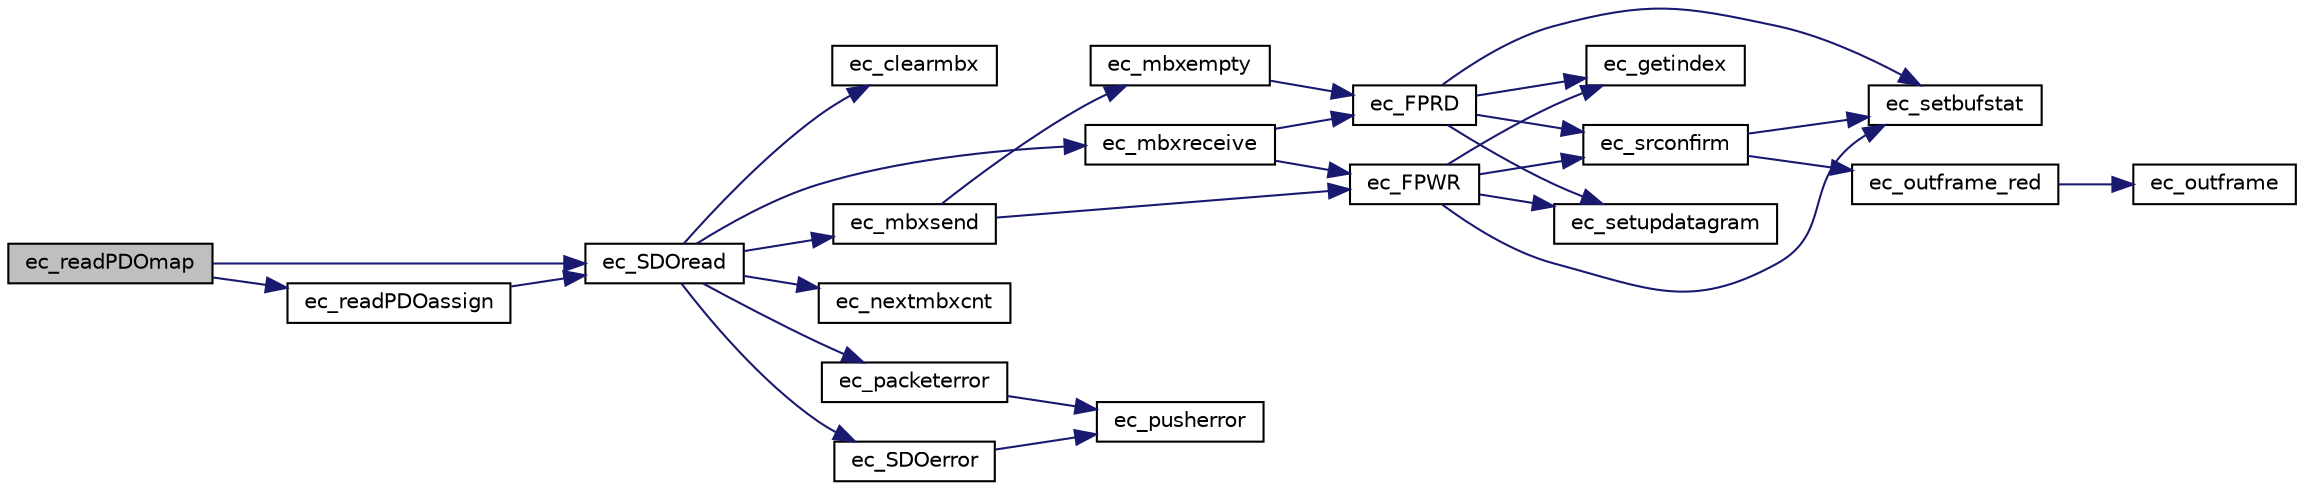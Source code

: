 digraph "ec_readPDOmap"
{
 // INTERACTIVE_SVG=YES
  edge [fontname="Helvetica",fontsize="10",labelfontname="Helvetica",labelfontsize="10"];
  node [fontname="Helvetica",fontsize="10",shape=record];
  rankdir="LR";
  Node1 [label="ec_readPDOmap",height=0.2,width=0.4,color="black", fillcolor="grey75", style="filled" fontcolor="black"];
  Node1 -> Node2 [color="midnightblue",fontsize="10",style="solid",fontname="Helvetica"];
  Node2 [label="ec_readPDOassign",height=0.2,width=0.4,color="black", fillcolor="white", style="filled",URL="$ethercatcoe_8c.html#af69e8cb853f10018ef190159752cd7e2"];
  Node2 -> Node3 [color="midnightblue",fontsize="10",style="solid",fontname="Helvetica"];
  Node3 [label="ec_SDOread",height=0.2,width=0.4,color="black", fillcolor="white", style="filled",URL="$ethercatcoe_8c.html#a143f50dea5c6c2694d4050c0caeb5a8e"];
  Node3 -> Node4 [color="midnightblue",fontsize="10",style="solid",fontname="Helvetica"];
  Node4 [label="ec_clearmbx",height=0.2,width=0.4,color="black", fillcolor="white", style="filled",URL="$ethercatmain_8c.html#a652d40885e8275a02ddcf94fbd077c99"];
  Node3 -> Node5 [color="midnightblue",fontsize="10",style="solid",fontname="Helvetica"];
  Node5 [label="ec_mbxreceive",height=0.2,width=0.4,color="black", fillcolor="white", style="filled",URL="$ethercatmain_8c.html#a7c1a13c5372ba1b38c9d04085c191e73"];
  Node5 -> Node6 [color="midnightblue",fontsize="10",style="solid",fontname="Helvetica"];
  Node6 [label="ec_FPRD",height=0.2,width=0.4,color="black", fillcolor="white", style="filled",URL="$ethercatbase_8c.html#aac2dc2b5a39ace0793473ab89bb56c7d"];
  Node6 -> Node7 [color="midnightblue",fontsize="10",style="solid",fontname="Helvetica"];
  Node7 [label="ec_getindex",height=0.2,width=0.4,color="black", fillcolor="white", style="filled",URL="$nicdrv_8c.html#ae3520c51670d8e4e3e360f26fd8acee4"];
  Node6 -> Node8 [color="midnightblue",fontsize="10",style="solid",fontname="Helvetica"];
  Node8 [label="ec_setbufstat",height=0.2,width=0.4,color="black", fillcolor="white", style="filled",URL="$nicdrv_8c.html#a121be26fdb9da9ef5b9f217fdcd2d50f"];
  Node6 -> Node9 [color="midnightblue",fontsize="10",style="solid",fontname="Helvetica"];
  Node9 [label="ec_setupdatagram",height=0.2,width=0.4,color="black", fillcolor="white", style="filled",URL="$ethercatbase_8c.html#a3b9a1e2b9fc1e15cf147a85d484db027"];
  Node6 -> Node10 [color="midnightblue",fontsize="10",style="solid",fontname="Helvetica"];
  Node10 [label="ec_srconfirm",height=0.2,width=0.4,color="black", fillcolor="white", style="filled",URL="$nicdrv_8c.html#ae49716ef495b23fc91261396fb2f49ec"];
  Node10 -> Node11 [color="midnightblue",fontsize="10",style="solid",fontname="Helvetica"];
  Node11 [label="ec_outframe_red",height=0.2,width=0.4,color="black", fillcolor="white", style="filled",URL="$nicdrv_8c.html#afb39cbe067b1afa202e8c487a33c4d66"];
  Node11 -> Node12 [color="midnightblue",fontsize="10",style="solid",fontname="Helvetica"];
  Node12 [label="ec_outframe",height=0.2,width=0.4,color="black", fillcolor="white", style="filled",URL="$nicdrv_8c.html#ace7534023c2df9a309fc51a5e7fd6d94"];
  Node10 -> Node8 [color="midnightblue",fontsize="10",style="solid",fontname="Helvetica"];
  Node5 -> Node13 [color="midnightblue",fontsize="10",style="solid",fontname="Helvetica"];
  Node13 [label="ec_FPWR",height=0.2,width=0.4,color="black", fillcolor="white", style="filled",URL="$ethercatbase_8c.html#aa2fe58363a824f15838718ee31f11ffc"];
  Node13 -> Node7 [color="midnightblue",fontsize="10",style="solid",fontname="Helvetica"];
  Node13 -> Node8 [color="midnightblue",fontsize="10",style="solid",fontname="Helvetica"];
  Node13 -> Node9 [color="midnightblue",fontsize="10",style="solid",fontname="Helvetica"];
  Node13 -> Node10 [color="midnightblue",fontsize="10",style="solid",fontname="Helvetica"];
  Node3 -> Node14 [color="midnightblue",fontsize="10",style="solid",fontname="Helvetica"];
  Node14 [label="ec_nextmbxcnt",height=0.2,width=0.4,color="black", fillcolor="white", style="filled",URL="$ethercatmain_8c.html#a1e178403f6eb467358bdfcc9eb086691"];
  Node3 -> Node15 [color="midnightblue",fontsize="10",style="solid",fontname="Helvetica"];
  Node15 [label="ec_mbxsend",height=0.2,width=0.4,color="black", fillcolor="white", style="filled",URL="$ethercatmain_8c.html#a575bb6105662ad54fe55c47fc72075c4"];
  Node15 -> Node16 [color="midnightblue",fontsize="10",style="solid",fontname="Helvetica"];
  Node16 [label="ec_mbxempty",height=0.2,width=0.4,color="black", fillcolor="white", style="filled",URL="$ethercatmain_8c.html#a78a07c2b50526e0f99334f7d2782264f"];
  Node16 -> Node6 [color="midnightblue",fontsize="10",style="solid",fontname="Helvetica"];
  Node15 -> Node13 [color="midnightblue",fontsize="10",style="solid",fontname="Helvetica"];
  Node3 -> Node17 [color="midnightblue",fontsize="10",style="solid",fontname="Helvetica"];
  Node17 [label="ec_packeterror",height=0.2,width=0.4,color="black", fillcolor="white", style="filled",URL="$ethercatmain_8c.html#a430e1266d5c0c1bd4153b660e4fa5298"];
  Node17 -> Node18 [color="midnightblue",fontsize="10",style="solid",fontname="Helvetica"];
  Node18 [label="ec_pusherror",height=0.2,width=0.4,color="black", fillcolor="white", style="filled",URL="$ethercatmain_8c.html#a91e361f3f3615c5ee22eb17def4d1532"];
  Node3 -> Node19 [color="midnightblue",fontsize="10",style="solid",fontname="Helvetica"];
  Node19 [label="ec_SDOerror",height=0.2,width=0.4,color="black", fillcolor="white", style="filled",URL="$ethercatcoe_8c.html#a3aa77952c6d3ce040bb6ba8f4da3a74a"];
  Node19 -> Node18 [color="midnightblue",fontsize="10",style="solid",fontname="Helvetica"];
  Node1 -> Node3 [color="midnightblue",fontsize="10",style="solid",fontname="Helvetica"];
}
